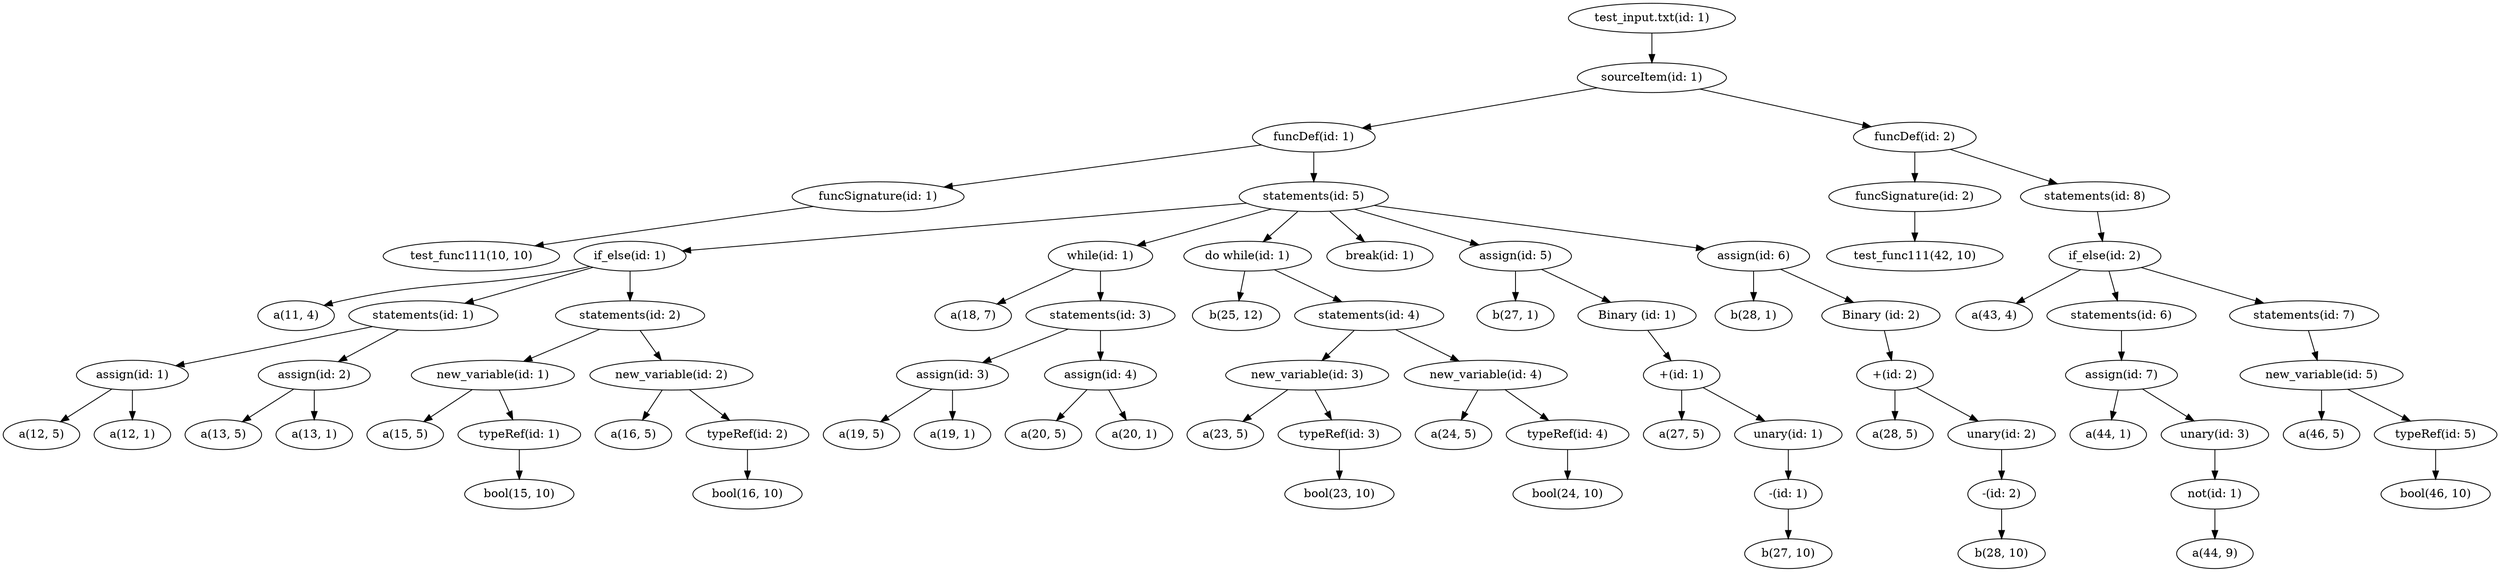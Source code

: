 digraph tree {
    "test_input.txt(id: 1)";
    "sourceItem(id: 1)";
    "funcDef(id: 1)";
    "funcSignature(id: 1)";
    "test_func111(10, 10)";
    "statements(id: 5)";
    "if_else(id: 1)";
    "a(11, 4)";
    "statements(id: 1)";
    "assign(id: 1)";
    "a(12, 5)";
    "a(12, 1)";
    "assign(id: 2)";
    "a(13, 5)";
    "a(13, 1)";
    "statements(id: 2)";
    "new_variable(id: 1)";
    "a(15, 5)";
    "typeRef(id: 1)";
    "bool(15, 10)";
    "new_variable(id: 2)";
    "a(16, 5)";
    "typeRef(id: 2)";
    "bool(16, 10)";
    "while(id: 1)";
    "a(18, 7)";
    "statements(id: 3)";
    "assign(id: 3)";
    "a(19, 5)";
    "a(19, 1)";
    "assign(id: 4)";
    "a(20, 5)";
    "a(20, 1)";
    "do while(id: 1)";
    "b(25, 12)";
    "statements(id: 4)";
    "new_variable(id: 3)";
    "a(23, 5)";
    "typeRef(id: 3)";
    "bool(23, 10)";
    "new_variable(id: 4)";
    "a(24, 5)";
    "typeRef(id: 4)";
    "bool(24, 10)";
    "break(id: 1)";
    "assign(id: 5)";
    "b(27, 1)";
    "Binary (id: 1)";
    "+(id: 1)";
    "a(27, 5)";
    "unary(id: 1)";
    "-(id: 1)";
    "b(27, 10)";
    "assign(id: 6)";
    "b(28, 1)";
    "Binary (id: 2)";
    "+(id: 2)";
    "a(28, 5)";
    "unary(id: 2)";
    "-(id: 2)";
    "b(28, 10)";
    "funcDef(id: 2)";
    "funcSignature(id: 2)";
    "test_func111(42, 10)";
    "statements(id: 8)";
    "if_else(id: 2)";
    "a(43, 4)";
    "statements(id: 6)";
    "assign(id: 7)";
    "a(44, 1)";
    "unary(id: 3)";
    "not(id: 1)";
    "a(44, 9)";
    "statements(id: 7)";
    "new_variable(id: 5)";
    "a(46, 5)";
    "typeRef(id: 5)";
    "bool(46, 10)";
    "test_input.txt(id: 1)" -> "sourceItem(id: 1)";
    "sourceItem(id: 1)" -> "funcDef(id: 1)";
    "sourceItem(id: 1)" -> "funcDef(id: 2)";
    "funcDef(id: 1)" -> "funcSignature(id: 1)";
    "funcDef(id: 1)" -> "statements(id: 5)";
    "funcSignature(id: 1)" -> "test_func111(10, 10)";
    "statements(id: 5)" -> "if_else(id: 1)";
    "statements(id: 5)" -> "while(id: 1)";
    "statements(id: 5)" -> "do while(id: 1)";
    "statements(id: 5)" -> "break(id: 1)";
    "statements(id: 5)" -> "assign(id: 5)";
    "statements(id: 5)" -> "assign(id: 6)";
    "if_else(id: 1)" -> "a(11, 4)";
    "if_else(id: 1)" -> "statements(id: 1)";
    "if_else(id: 1)" -> "statements(id: 2)";
    "statements(id: 1)" -> "assign(id: 1)";
    "statements(id: 1)" -> "assign(id: 2)";
    "assign(id: 1)" -> "a(12, 5)";
    "assign(id: 1)" -> "a(12, 1)";
    "assign(id: 2)" -> "a(13, 5)";
    "assign(id: 2)" -> "a(13, 1)";
    "statements(id: 2)" -> "new_variable(id: 1)";
    "statements(id: 2)" -> "new_variable(id: 2)";
    "new_variable(id: 1)" -> "a(15, 5)";
    "new_variable(id: 1)" -> "typeRef(id: 1)";
    "typeRef(id: 1)" -> "bool(15, 10)";
    "new_variable(id: 2)" -> "a(16, 5)";
    "new_variable(id: 2)" -> "typeRef(id: 2)";
    "typeRef(id: 2)" -> "bool(16, 10)";
    "while(id: 1)" -> "a(18, 7)";
    "while(id: 1)" -> "statements(id: 3)";
    "statements(id: 3)" -> "assign(id: 3)";
    "statements(id: 3)" -> "assign(id: 4)";
    "assign(id: 3)" -> "a(19, 5)";
    "assign(id: 3)" -> "a(19, 1)";
    "assign(id: 4)" -> "a(20, 5)";
    "assign(id: 4)" -> "a(20, 1)";
    "do while(id: 1)" -> "b(25, 12)";
    "do while(id: 1)" -> "statements(id: 4)";
    "statements(id: 4)" -> "new_variable(id: 3)";
    "statements(id: 4)" -> "new_variable(id: 4)";
    "new_variable(id: 3)" -> "a(23, 5)";
    "new_variable(id: 3)" -> "typeRef(id: 3)";
    "typeRef(id: 3)" -> "bool(23, 10)";
    "new_variable(id: 4)" -> "a(24, 5)";
    "new_variable(id: 4)" -> "typeRef(id: 4)";
    "typeRef(id: 4)" -> "bool(24, 10)";
    "assign(id: 5)" -> "b(27, 1)";
    "assign(id: 5)" -> "Binary (id: 1)";
    "Binary (id: 1)" -> "+(id: 1)";
    "+(id: 1)" -> "a(27, 5)";
    "+(id: 1)" -> "unary(id: 1)";
    "unary(id: 1)" -> "-(id: 1)";
    "-(id: 1)" -> "b(27, 10)";
    "assign(id: 6)" -> "b(28, 1)";
    "assign(id: 6)" -> "Binary (id: 2)";
    "Binary (id: 2)" -> "+(id: 2)";
    "+(id: 2)" -> "a(28, 5)";
    "+(id: 2)" -> "unary(id: 2)";
    "unary(id: 2)" -> "-(id: 2)";
    "-(id: 2)" -> "b(28, 10)";
    "funcDef(id: 2)" -> "funcSignature(id: 2)";
    "funcDef(id: 2)" -> "statements(id: 8)";
    "funcSignature(id: 2)" -> "test_func111(42, 10)";
    "statements(id: 8)" -> "if_else(id: 2)";
    "if_else(id: 2)" -> "a(43, 4)";
    "if_else(id: 2)" -> "statements(id: 6)";
    "if_else(id: 2)" -> "statements(id: 7)";
    "statements(id: 6)" -> "assign(id: 7)";
    "assign(id: 7)" -> "a(44, 1)";
    "assign(id: 7)" -> "unary(id: 3)";
    "unary(id: 3)" -> "not(id: 1)";
    "not(id: 1)" -> "a(44, 9)";
    "statements(id: 7)" -> "new_variable(id: 5)";
    "new_variable(id: 5)" -> "a(46, 5)";
    "new_variable(id: 5)" -> "typeRef(id: 5)";
    "typeRef(id: 5)" -> "bool(46, 10)";
}
